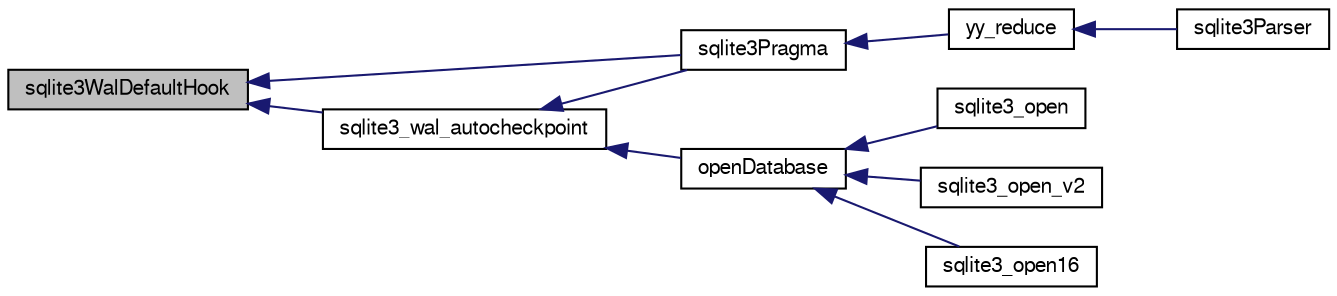 digraph "sqlite3WalDefaultHook"
{
  edge [fontname="FreeSans",fontsize="10",labelfontname="FreeSans",labelfontsize="10"];
  node [fontname="FreeSans",fontsize="10",shape=record];
  rankdir="LR";
  Node810848 [label="sqlite3WalDefaultHook",height=0.2,width=0.4,color="black", fillcolor="grey75", style="filled", fontcolor="black"];
  Node810848 -> Node810849 [dir="back",color="midnightblue",fontsize="10",style="solid",fontname="FreeSans"];
  Node810849 [label="sqlite3Pragma",height=0.2,width=0.4,color="black", fillcolor="white", style="filled",URL="$sqlite3_8c.html#a111391370f58f8e6a6eca51fd34d62ed"];
  Node810849 -> Node810850 [dir="back",color="midnightblue",fontsize="10",style="solid",fontname="FreeSans"];
  Node810850 [label="yy_reduce",height=0.2,width=0.4,color="black", fillcolor="white", style="filled",URL="$sqlite3_8c.html#a7c419a9b25711c666a9a2449ef377f14"];
  Node810850 -> Node810851 [dir="back",color="midnightblue",fontsize="10",style="solid",fontname="FreeSans"];
  Node810851 [label="sqlite3Parser",height=0.2,width=0.4,color="black", fillcolor="white", style="filled",URL="$sqlite3_8c.html#a0327d71a5fabe0b6a343d78a2602e72a"];
  Node810848 -> Node810852 [dir="back",color="midnightblue",fontsize="10",style="solid",fontname="FreeSans"];
  Node810852 [label="sqlite3_wal_autocheckpoint",height=0.2,width=0.4,color="black", fillcolor="white", style="filled",URL="$sqlite3_8h.html#acdc3742b48372dce0e839ce0f89747be"];
  Node810852 -> Node810849 [dir="back",color="midnightblue",fontsize="10",style="solid",fontname="FreeSans"];
  Node810852 -> Node810853 [dir="back",color="midnightblue",fontsize="10",style="solid",fontname="FreeSans"];
  Node810853 [label="openDatabase",height=0.2,width=0.4,color="black", fillcolor="white", style="filled",URL="$sqlite3_8c.html#a6a9c3bc3a64234e863413f41db473758"];
  Node810853 -> Node810854 [dir="back",color="midnightblue",fontsize="10",style="solid",fontname="FreeSans"];
  Node810854 [label="sqlite3_open",height=0.2,width=0.4,color="black", fillcolor="white", style="filled",URL="$sqlite3_8h.html#a97ba966ed1acc38409786258268f5f71"];
  Node810853 -> Node810855 [dir="back",color="midnightblue",fontsize="10",style="solid",fontname="FreeSans"];
  Node810855 [label="sqlite3_open_v2",height=0.2,width=0.4,color="black", fillcolor="white", style="filled",URL="$sqlite3_8h.html#a140fe275b6975dc867cea50a65a217c4"];
  Node810853 -> Node810856 [dir="back",color="midnightblue",fontsize="10",style="solid",fontname="FreeSans"];
  Node810856 [label="sqlite3_open16",height=0.2,width=0.4,color="black", fillcolor="white", style="filled",URL="$sqlite3_8h.html#adbc401bb96713f32e553db32f6f3ca33"];
}
